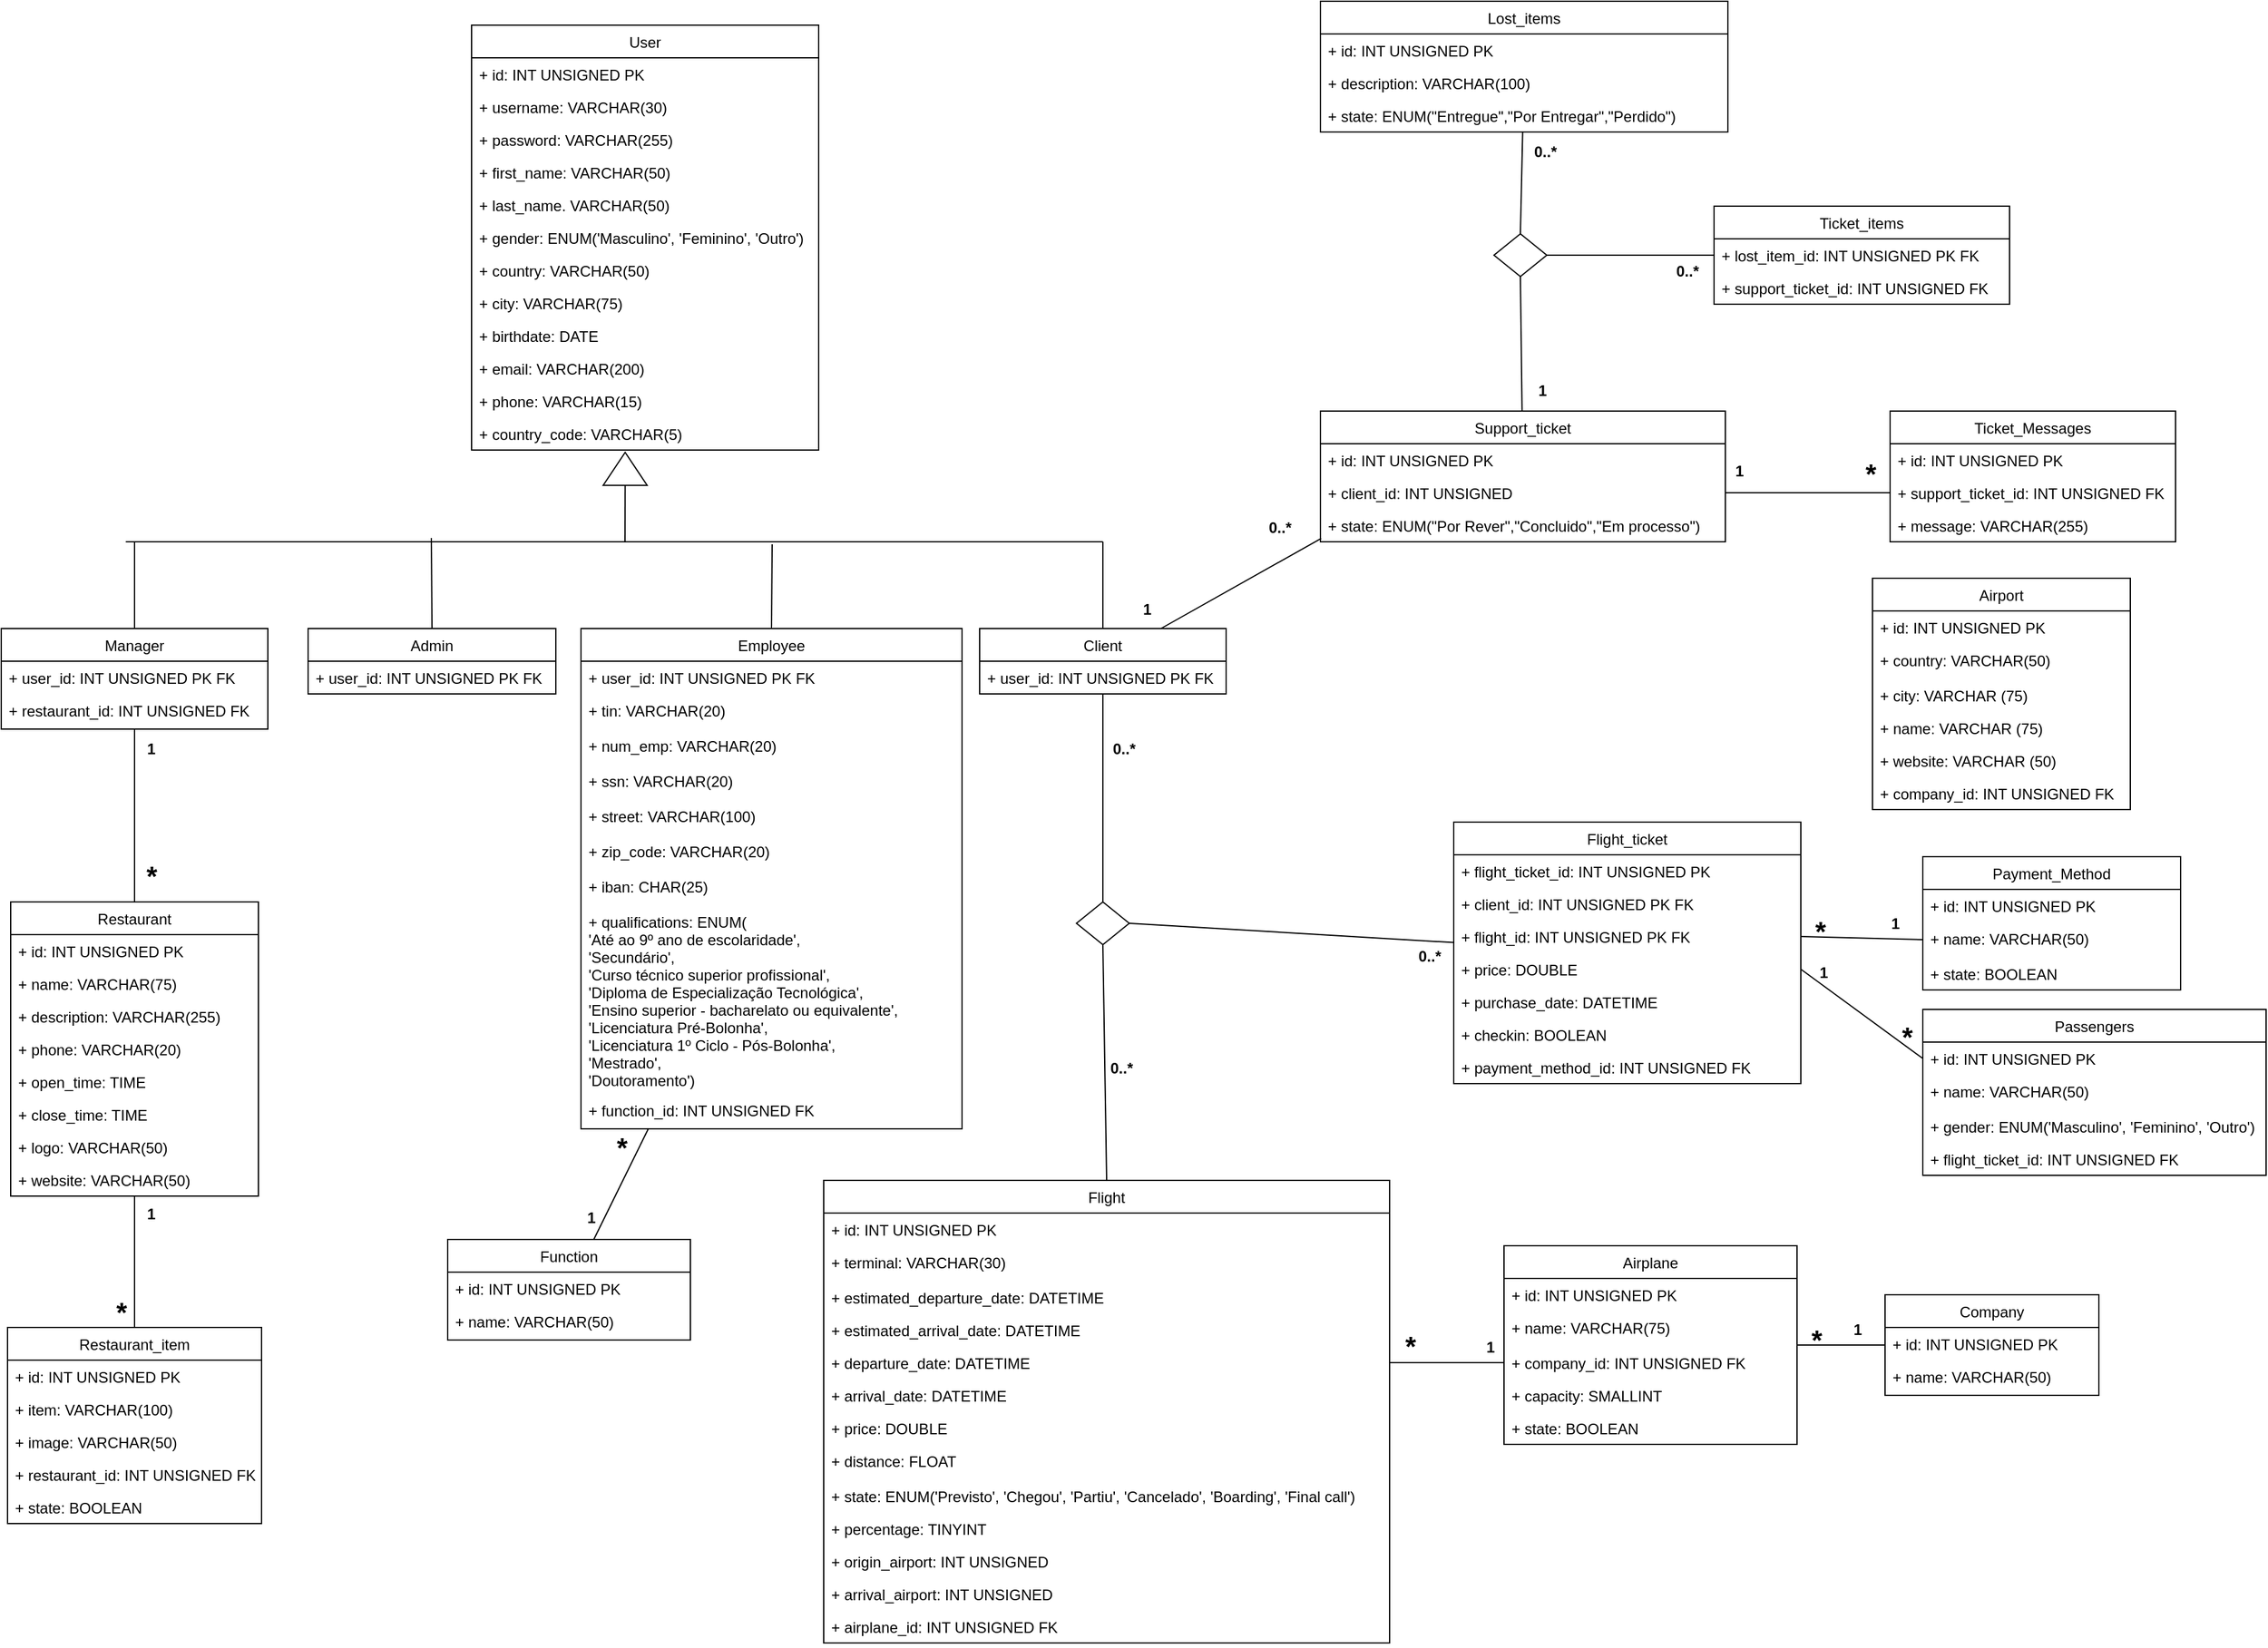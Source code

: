 <mxfile version="20.5.1" type="device"><diagram id="QZD2obipK_lHsb0F3Fn0" name="Página-1"><mxGraphModel dx="1803" dy="1029" grid="0" gridSize="10" guides="1" tooltips="1" connect="1" arrows="1" fold="1" page="0" pageScale="1" pageWidth="827" pageHeight="1169" math="0" shadow="0"><root><mxCell id="0"/><mxCell id="1" parent="0"/><mxCell id="a41gnvD0-4ktgQHIly6K-1" value="User" style="swimlane;fontStyle=0;childLayout=stackLayout;horizontal=1;startSize=26;fillColor=none;horizontalStack=0;resizeParent=1;resizeParentMax=0;resizeLast=0;collapsible=1;marginBottom=0;shadow=0;" parent="1" vertex="1"><mxGeometry x="115" y="-262" width="276" height="338" as="geometry"/></mxCell><mxCell id="a41gnvD0-4ktgQHIly6K-2" value="+ id: INT UNSIGNED PK" style="text;strokeColor=none;fillColor=none;align=left;verticalAlign=top;spacingLeft=4;spacingRight=4;overflow=hidden;rotatable=0;points=[[0,0.5],[1,0.5]];portConstraint=eastwest;" parent="a41gnvD0-4ktgQHIly6K-1" vertex="1"><mxGeometry y="26" width="276" height="26" as="geometry"/></mxCell><mxCell id="a41gnvD0-4ktgQHIly6K-3" value="+ username: VARCHAR(30)" style="text;strokeColor=none;fillColor=none;align=left;verticalAlign=top;spacingLeft=4;spacingRight=4;overflow=hidden;rotatable=0;points=[[0,0.5],[1,0.5]];portConstraint=eastwest;container=0;" parent="a41gnvD0-4ktgQHIly6K-1" vertex="1"><mxGeometry y="52" width="276" height="26" as="geometry"/></mxCell><mxCell id="a41gnvD0-4ktgQHIly6K-9" value="+ password: VARCHAR(255)" style="text;strokeColor=none;fillColor=none;align=left;verticalAlign=top;spacingLeft=4;spacingRight=4;overflow=hidden;rotatable=0;points=[[0,0.5],[1,0.5]];portConstraint=eastwest;" parent="a41gnvD0-4ktgQHIly6K-1" vertex="1"><mxGeometry y="78" width="276" height="26" as="geometry"/></mxCell><mxCell id="a41gnvD0-4ktgQHIly6K-10" value="+ first_name: VARCHAR(50)" style="text;strokeColor=none;fillColor=none;align=left;verticalAlign=top;spacingLeft=4;spacingRight=4;overflow=hidden;rotatable=0;points=[[0,0.5],[1,0.5]];portConstraint=eastwest;" parent="a41gnvD0-4ktgQHIly6K-1" vertex="1"><mxGeometry y="104" width="276" height="26" as="geometry"/></mxCell><mxCell id="a41gnvD0-4ktgQHIly6K-11" value="+ last_name. VARCHAR(50)" style="text;strokeColor=none;fillColor=none;align=left;verticalAlign=top;spacingLeft=4;spacingRight=4;overflow=hidden;rotatable=0;points=[[0,0.5],[1,0.5]];portConstraint=eastwest;" parent="a41gnvD0-4ktgQHIly6K-1" vertex="1"><mxGeometry y="130" width="276" height="26" as="geometry"/></mxCell><mxCell id="a41gnvD0-4ktgQHIly6K-12" value="+ gender: ENUM('Masculino', 'Feminino', 'Outro')" style="text;strokeColor=none;fillColor=none;align=left;verticalAlign=top;spacingLeft=4;spacingRight=4;overflow=hidden;rotatable=0;points=[[0,0.5],[1,0.5]];portConstraint=eastwest;" parent="a41gnvD0-4ktgQHIly6K-1" vertex="1"><mxGeometry y="156" width="276" height="26" as="geometry"/></mxCell><mxCell id="a41gnvD0-4ktgQHIly6K-15" value="+ country: VARCHAR(50)" style="text;strokeColor=none;fillColor=none;align=left;verticalAlign=top;spacingLeft=4;spacingRight=4;overflow=hidden;rotatable=0;points=[[0,0.5],[1,0.5]];portConstraint=eastwest;" parent="a41gnvD0-4ktgQHIly6K-1" vertex="1"><mxGeometry y="182" width="276" height="26" as="geometry"/></mxCell><mxCell id="a41gnvD0-4ktgQHIly6K-16" value="+ city: VARCHAR(75)" style="text;strokeColor=none;fillColor=none;align=left;verticalAlign=top;spacingLeft=4;spacingRight=4;overflow=hidden;rotatable=0;points=[[0,0.5],[1,0.5]];portConstraint=eastwest;" parent="a41gnvD0-4ktgQHIly6K-1" vertex="1"><mxGeometry y="208" width="276" height="26" as="geometry"/></mxCell><mxCell id="a41gnvD0-4ktgQHIly6K-17" value="+ birthdate: DATE" style="text;strokeColor=none;fillColor=none;align=left;verticalAlign=top;spacingLeft=4;spacingRight=4;overflow=hidden;rotatable=0;points=[[0,0.5],[1,0.5]];portConstraint=eastwest;" parent="a41gnvD0-4ktgQHIly6K-1" vertex="1"><mxGeometry y="234" width="276" height="26" as="geometry"/></mxCell><mxCell id="a41gnvD0-4ktgQHIly6K-18" value="+ email: VARCHAR(200)" style="text;strokeColor=none;fillColor=none;align=left;verticalAlign=top;spacingLeft=4;spacingRight=4;overflow=hidden;rotatable=0;points=[[0,0.5],[1,0.5]];portConstraint=eastwest;" parent="a41gnvD0-4ktgQHIly6K-1" vertex="1"><mxGeometry y="260" width="276" height="26" as="geometry"/></mxCell><mxCell id="a41gnvD0-4ktgQHIly6K-19" value="+ phone: VARCHAR(15)" style="text;strokeColor=none;fillColor=none;align=left;verticalAlign=top;spacingLeft=4;spacingRight=4;overflow=hidden;rotatable=0;points=[[0,0.5],[1,0.5]];portConstraint=eastwest;" parent="a41gnvD0-4ktgQHIly6K-1" vertex="1"><mxGeometry y="286" width="276" height="26" as="geometry"/></mxCell><mxCell id="yRzcf8sJ9nijIP8Vpno9-2" value="+ country_code: VARCHAR(5)" style="text;strokeColor=none;fillColor=none;align=left;verticalAlign=top;spacingLeft=4;spacingRight=4;overflow=hidden;rotatable=0;points=[[0,0.5],[1,0.5]];portConstraint=eastwest;" parent="a41gnvD0-4ktgQHIly6K-1" vertex="1"><mxGeometry y="312" width="276" height="26" as="geometry"/></mxCell><mxCell id="iwK1ymJVxRsznz1zUcwo-1" value="Airport" style="swimlane;fontStyle=0;childLayout=stackLayout;horizontal=1;startSize=26;fillColor=none;horizontalStack=0;resizeParent=1;resizeParentMax=0;resizeLast=0;collapsible=1;marginBottom=0;" parent="1" vertex="1"><mxGeometry x="1229" y="178" width="205" height="184" as="geometry"/></mxCell><mxCell id="iwK1ymJVxRsznz1zUcwo-2" value="+ id: INT UNSIGNED PK" style="text;strokeColor=none;fillColor=none;align=left;verticalAlign=top;spacingLeft=4;spacingRight=4;overflow=hidden;rotatable=0;points=[[0,0.5],[1,0.5]];portConstraint=eastwest;" parent="iwK1ymJVxRsznz1zUcwo-1" vertex="1"><mxGeometry y="26" width="205" height="26" as="geometry"/></mxCell><mxCell id="iwK1ymJVxRsznz1zUcwo-3" value="+ country: VARCHAR(50)" style="text;strokeColor=none;fillColor=none;align=left;verticalAlign=top;spacingLeft=4;spacingRight=4;overflow=hidden;rotatable=0;points=[[0,0.5],[1,0.5]];portConstraint=eastwest;" parent="iwK1ymJVxRsznz1zUcwo-1" vertex="1"><mxGeometry y="52" width="205" height="28" as="geometry"/></mxCell><mxCell id="imnXlM-Ohx4sV7SqYRyQ-2" value="+ city: VARCHAR (75)" style="text;strokeColor=none;fillColor=none;align=left;verticalAlign=top;spacingLeft=4;spacingRight=4;overflow=hidden;rotatable=0;points=[[0,0.5],[1,0.5]];portConstraint=eastwest;" parent="iwK1ymJVxRsznz1zUcwo-1" vertex="1"><mxGeometry y="80" width="205" height="26" as="geometry"/></mxCell><mxCell id="imnXlM-Ohx4sV7SqYRyQ-1" value="+ name: VARCHAR (75)" style="text;strokeColor=none;fillColor=none;align=left;verticalAlign=top;spacingLeft=4;spacingRight=4;overflow=hidden;rotatable=0;points=[[0,0.5],[1,0.5]];portConstraint=eastwest;" parent="iwK1ymJVxRsznz1zUcwo-1" vertex="1"><mxGeometry y="106" width="205" height="26" as="geometry"/></mxCell><mxCell id="imnXlM-Ohx4sV7SqYRyQ-3" value="+ website: VARCHAR (50)" style="text;strokeColor=none;fillColor=none;align=left;verticalAlign=top;spacingLeft=4;spacingRight=4;overflow=hidden;rotatable=0;points=[[0,0.5],[1,0.5]];portConstraint=eastwest;" parent="iwK1ymJVxRsznz1zUcwo-1" vertex="1"><mxGeometry y="132" width="205" height="26" as="geometry"/></mxCell><mxCell id="SQU9YSRjsQ-hXiOWGsID-25" value="+ company_id: INT UNSIGNED FK" style="text;strokeColor=none;fillColor=none;align=left;verticalAlign=top;spacingLeft=4;spacingRight=4;overflow=hidden;rotatable=0;points=[[0,0.5],[1,0.5]];portConstraint=eastwest;" parent="iwK1ymJVxRsznz1zUcwo-1" vertex="1"><mxGeometry y="158" width="205" height="26" as="geometry"/></mxCell><mxCell id="07RtoZR_Z1qQs8B30VDN-1" value="Restaurant" style="swimlane;fontStyle=0;childLayout=stackLayout;horizontal=1;startSize=26;fillColor=none;horizontalStack=0;resizeParent=1;resizeParentMax=0;resizeLast=0;collapsible=1;marginBottom=0;" parent="1" vertex="1"><mxGeometry x="-251.5" y="435.5" width="197" height="234" as="geometry"/></mxCell><mxCell id="07RtoZR_Z1qQs8B30VDN-2" value="+ id: INT UNSIGNED PK" style="text;strokeColor=none;fillColor=none;align=left;verticalAlign=top;spacingLeft=4;spacingRight=4;overflow=hidden;rotatable=0;points=[[0,0.5],[1,0.5]];portConstraint=eastwest;" parent="07RtoZR_Z1qQs8B30VDN-1" vertex="1"><mxGeometry y="26" width="197" height="26" as="geometry"/></mxCell><mxCell id="07RtoZR_Z1qQs8B30VDN-3" value="+ name: VARCHAR(75)" style="text;strokeColor=none;fillColor=none;align=left;verticalAlign=top;spacingLeft=4;spacingRight=4;overflow=hidden;rotatable=0;points=[[0,0.5],[1,0.5]];portConstraint=eastwest;container=0;" parent="07RtoZR_Z1qQs8B30VDN-1" vertex="1"><mxGeometry y="52" width="197" height="26" as="geometry"/></mxCell><mxCell id="07RtoZR_Z1qQs8B30VDN-4" value="+ description: VARCHAR(255)" style="text;strokeColor=none;fillColor=none;align=left;verticalAlign=top;spacingLeft=4;spacingRight=4;overflow=hidden;rotatable=0;points=[[0,0.5],[1,0.5]];portConstraint=eastwest;" parent="07RtoZR_Z1qQs8B30VDN-1" vertex="1"><mxGeometry y="78" width="197" height="26" as="geometry"/></mxCell><mxCell id="07RtoZR_Z1qQs8B30VDN-5" value="+ phone: VARCHAR(20)" style="text;strokeColor=none;fillColor=none;align=left;verticalAlign=top;spacingLeft=4;spacingRight=4;overflow=hidden;rotatable=0;points=[[0,0.5],[1,0.5]];portConstraint=eastwest;" parent="07RtoZR_Z1qQs8B30VDN-1" vertex="1"><mxGeometry y="104" width="197" height="26" as="geometry"/></mxCell><mxCell id="07RtoZR_Z1qQs8B30VDN-6" value="+ open_time: TIME" style="text;strokeColor=none;fillColor=none;align=left;verticalAlign=top;spacingLeft=4;spacingRight=4;overflow=hidden;rotatable=0;points=[[0,0.5],[1,0.5]];portConstraint=eastwest;" parent="07RtoZR_Z1qQs8B30VDN-1" vertex="1"><mxGeometry y="130" width="197" height="26" as="geometry"/></mxCell><mxCell id="07RtoZR_Z1qQs8B30VDN-7" value="+ close_time: TIME" style="text;strokeColor=none;fillColor=none;align=left;verticalAlign=top;spacingLeft=4;spacingRight=4;overflow=hidden;rotatable=0;points=[[0,0.5],[1,0.5]];portConstraint=eastwest;" parent="07RtoZR_Z1qQs8B30VDN-1" vertex="1"><mxGeometry y="156" width="197" height="26" as="geometry"/></mxCell><mxCell id="07RtoZR_Z1qQs8B30VDN-8" value="+ logo: VARCHAR(50)" style="text;strokeColor=none;fillColor=none;align=left;verticalAlign=top;spacingLeft=4;spacingRight=4;overflow=hidden;rotatable=0;points=[[0,0.5],[1,0.5]];portConstraint=eastwest;" parent="07RtoZR_Z1qQs8B30VDN-1" vertex="1"><mxGeometry y="182" width="197" height="26" as="geometry"/></mxCell><mxCell id="07RtoZR_Z1qQs8B30VDN-9" value="+ website: VARCHAR(50)" style="text;strokeColor=none;fillColor=none;align=left;verticalAlign=top;spacingLeft=4;spacingRight=4;overflow=hidden;rotatable=0;points=[[0,0.5],[1,0.5]];portConstraint=eastwest;" parent="07RtoZR_Z1qQs8B30VDN-1" vertex="1"><mxGeometry y="208" width="197" height="26" as="geometry"/></mxCell><mxCell id="qSU2HHCYRi_FFU9HTvVh-1" value="Airplane" style="swimlane;fontStyle=0;childLayout=stackLayout;horizontal=1;startSize=26;fillColor=none;horizontalStack=0;resizeParent=1;resizeParentMax=0;resizeLast=0;collapsible=1;marginBottom=0;" parent="1" vertex="1"><mxGeometry x="936" y="709" width="233" height="158" as="geometry"/></mxCell><mxCell id="qSU2HHCYRi_FFU9HTvVh-2" value="+ id: INT UNSIGNED PK" style="text;strokeColor=none;fillColor=none;align=left;verticalAlign=top;spacingLeft=4;spacingRight=4;overflow=hidden;rotatable=0;points=[[0,0.5],[1,0.5]];portConstraint=eastwest;" parent="qSU2HHCYRi_FFU9HTvVh-1" vertex="1"><mxGeometry y="26" width="233" height="26" as="geometry"/></mxCell><mxCell id="qSU2HHCYRi_FFU9HTvVh-3" value="+ name: VARCHAR(75)" style="text;strokeColor=none;fillColor=none;align=left;verticalAlign=top;spacingLeft=4;spacingRight=4;overflow=hidden;rotatable=0;points=[[0,0.5],[1,0.5]];portConstraint=eastwest;" parent="qSU2HHCYRi_FFU9HTvVh-1" vertex="1"><mxGeometry y="52" width="233" height="28" as="geometry"/></mxCell><mxCell id="qSU2HHCYRi_FFU9HTvVh-4" value="+ company_id: INT UNSIGNED FK" style="text;strokeColor=none;fillColor=none;align=left;verticalAlign=top;spacingLeft=4;spacingRight=4;overflow=hidden;rotatable=0;points=[[0,0.5],[1,0.5]];portConstraint=eastwest;" parent="qSU2HHCYRi_FFU9HTvVh-1" vertex="1"><mxGeometry y="80" width="233" height="26" as="geometry"/></mxCell><mxCell id="qSU2HHCYRi_FFU9HTvVh-5" value="+ capacity: SMALLINT" style="text;strokeColor=none;fillColor=none;align=left;verticalAlign=top;spacingLeft=4;spacingRight=4;overflow=hidden;rotatable=0;points=[[0,0.5],[1,0.5]];portConstraint=eastwest;" parent="qSU2HHCYRi_FFU9HTvVh-1" vertex="1"><mxGeometry y="106" width="233" height="26" as="geometry"/></mxCell><mxCell id="qSU2HHCYRi_FFU9HTvVh-6" value="+ state: BOOLEAN" style="text;strokeColor=none;fillColor=none;align=left;verticalAlign=top;spacingLeft=4;spacingRight=4;overflow=hidden;rotatable=0;points=[[0,0.5],[1,0.5]];portConstraint=eastwest;" parent="qSU2HHCYRi_FFU9HTvVh-1" vertex="1"><mxGeometry y="132" width="233" height="26" as="geometry"/></mxCell><mxCell id="I0P2CpQpS7ffm0jPPDWC-1" value="Flight" style="swimlane;fontStyle=0;childLayout=stackLayout;horizontal=1;startSize=26;fillColor=none;horizontalStack=0;resizeParent=1;resizeParentMax=0;resizeLast=0;collapsible=1;marginBottom=0;" parent="1" vertex="1"><mxGeometry x="395" y="657" width="450" height="368" as="geometry"/></mxCell><mxCell id="I0P2CpQpS7ffm0jPPDWC-2" value="+ id: INT UNSIGNED PK" style="text;strokeColor=none;fillColor=none;align=left;verticalAlign=top;spacingLeft=4;spacingRight=4;overflow=hidden;rotatable=0;points=[[0,0.5],[1,0.5]];portConstraint=eastwest;" parent="I0P2CpQpS7ffm0jPPDWC-1" vertex="1"><mxGeometry y="26" width="450" height="26" as="geometry"/></mxCell><mxCell id="I0P2CpQpS7ffm0jPPDWC-3" value="+ terminal: VARCHAR(30)" style="text;strokeColor=none;fillColor=none;align=left;verticalAlign=top;spacingLeft=4;spacingRight=4;overflow=hidden;rotatable=0;points=[[0,0.5],[1,0.5]];portConstraint=eastwest;" parent="I0P2CpQpS7ffm0jPPDWC-1" vertex="1"><mxGeometry y="52" width="450" height="28" as="geometry"/></mxCell><mxCell id="I0P2CpQpS7ffm0jPPDWC-4" value="+ estimated_departure_date: DATETIME" style="text;strokeColor=none;fillColor=none;align=left;verticalAlign=top;spacingLeft=4;spacingRight=4;overflow=hidden;rotatable=0;points=[[0,0.5],[1,0.5]];portConstraint=eastwest;" parent="I0P2CpQpS7ffm0jPPDWC-1" vertex="1"><mxGeometry y="80" width="450" height="26" as="geometry"/></mxCell><mxCell id="I0P2CpQpS7ffm0jPPDWC-5" value="+ estimated_arrival_date: DATETIME" style="text;strokeColor=none;fillColor=none;align=left;verticalAlign=top;spacingLeft=4;spacingRight=4;overflow=hidden;rotatable=0;points=[[0,0.5],[1,0.5]];portConstraint=eastwest;" parent="I0P2CpQpS7ffm0jPPDWC-1" vertex="1"><mxGeometry y="106" width="450" height="26" as="geometry"/></mxCell><mxCell id="a41gnvD0-4ktgQHIly6K-24" value="+ departure_date: DATETIME" style="text;strokeColor=none;fillColor=none;align=left;verticalAlign=top;spacingLeft=4;spacingRight=4;overflow=hidden;rotatable=0;points=[[0,0.5],[1,0.5]];portConstraint=eastwest;" parent="I0P2CpQpS7ffm0jPPDWC-1" vertex="1"><mxGeometry y="132" width="450" height="26" as="geometry"/></mxCell><mxCell id="a41gnvD0-4ktgQHIly6K-25" value="+ arrival_date: DATETIME" style="text;strokeColor=none;fillColor=none;align=left;verticalAlign=top;spacingLeft=4;spacingRight=4;overflow=hidden;rotatable=0;points=[[0,0.5],[1,0.5]];portConstraint=eastwest;" parent="I0P2CpQpS7ffm0jPPDWC-1" vertex="1"><mxGeometry y="158" width="450" height="26" as="geometry"/></mxCell><mxCell id="I0P2CpQpS7ffm0jPPDWC-6" value="+ price: DOUBLE" style="text;strokeColor=none;fillColor=none;align=left;verticalAlign=top;spacingLeft=4;spacingRight=4;overflow=hidden;rotatable=0;points=[[0,0.5],[1,0.5]];portConstraint=eastwest;" parent="I0P2CpQpS7ffm0jPPDWC-1" vertex="1"><mxGeometry y="184" width="450" height="26" as="geometry"/></mxCell><mxCell id="I0P2CpQpS7ffm0jPPDWC-7" value="+ distance: FLOAT" style="text;strokeColor=none;fillColor=none;align=left;verticalAlign=top;spacingLeft=4;spacingRight=4;overflow=hidden;rotatable=0;points=[[0,0.5],[1,0.5]];portConstraint=eastwest;" parent="I0P2CpQpS7ffm0jPPDWC-1" vertex="1"><mxGeometry y="210" width="450" height="28" as="geometry"/></mxCell><mxCell id="I0P2CpQpS7ffm0jPPDWC-8" value="+ state: ENUM('Previsto', 'Chegou', 'Partiu', 'Cancelado', 'Boarding', 'Final call')" style="text;strokeColor=none;fillColor=none;align=left;verticalAlign=top;spacingLeft=4;spacingRight=4;overflow=hidden;rotatable=0;points=[[0,0.5],[1,0.5]];portConstraint=eastwest;" parent="I0P2CpQpS7ffm0jPPDWC-1" vertex="1"><mxGeometry y="238" width="450" height="26" as="geometry"/></mxCell><mxCell id="a41gnvD0-4ktgQHIly6K-26" value="+ percentage: TINYINT " style="text;strokeColor=none;fillColor=none;align=left;verticalAlign=top;spacingLeft=4;spacingRight=4;overflow=hidden;rotatable=0;points=[[0,0.5],[1,0.5]];portConstraint=eastwest;" parent="I0P2CpQpS7ffm0jPPDWC-1" vertex="1"><mxGeometry y="264" width="450" height="26" as="geometry"/></mxCell><mxCell id="yRzcf8sJ9nijIP8Vpno9-3" value="+ origin_airport: INT UNSIGNED" style="text;strokeColor=none;fillColor=none;align=left;verticalAlign=top;spacingLeft=4;spacingRight=4;overflow=hidden;rotatable=0;points=[[0,0.5],[1,0.5]];portConstraint=eastwest;" parent="I0P2CpQpS7ffm0jPPDWC-1" vertex="1"><mxGeometry y="290" width="450" height="26" as="geometry"/></mxCell><mxCell id="yRzcf8sJ9nijIP8Vpno9-4" value="+ arrival_airport: INT UNSIGNED" style="text;strokeColor=none;fillColor=none;align=left;verticalAlign=top;spacingLeft=4;spacingRight=4;overflow=hidden;rotatable=0;points=[[0,0.5],[1,0.5]];portConstraint=eastwest;" parent="I0P2CpQpS7ffm0jPPDWC-1" vertex="1"><mxGeometry y="316" width="450" height="26" as="geometry"/></mxCell><mxCell id="07RtoZR_Z1qQs8B30VDN-60" value="+ airplane_id: INT UNSIGNED FK" style="text;strokeColor=none;fillColor=none;align=left;verticalAlign=top;spacingLeft=4;spacingRight=4;overflow=hidden;rotatable=0;points=[[0,0.5],[1,0.5]];portConstraint=eastwest;" parent="I0P2CpQpS7ffm0jPPDWC-1" vertex="1"><mxGeometry y="342" width="450" height="26" as="geometry"/></mxCell><mxCell id="07RtoZR_Z1qQs8B30VDN-10" value="Restaurant_item" style="swimlane;fontStyle=0;childLayout=stackLayout;horizontal=1;startSize=26;fillColor=none;horizontalStack=0;resizeParent=1;resizeParentMax=0;resizeLast=0;collapsible=1;marginBottom=0;" parent="1" vertex="1"><mxGeometry x="-254" y="774" width="202" height="156" as="geometry"/></mxCell><mxCell id="07RtoZR_Z1qQs8B30VDN-11" value="+ id: INT UNSIGNED PK" style="text;strokeColor=none;fillColor=none;align=left;verticalAlign=top;spacingLeft=4;spacingRight=4;overflow=hidden;rotatable=0;points=[[0,0.5],[1,0.5]];portConstraint=eastwest;" parent="07RtoZR_Z1qQs8B30VDN-10" vertex="1"><mxGeometry y="26" width="202" height="26" as="geometry"/></mxCell><mxCell id="07RtoZR_Z1qQs8B30VDN-12" value="+ item: VARCHAR(100)" style="text;strokeColor=none;fillColor=none;align=left;verticalAlign=top;spacingLeft=4;spacingRight=4;overflow=hidden;rotatable=0;points=[[0,0.5],[1,0.5]];portConstraint=eastwest;container=0;" parent="07RtoZR_Z1qQs8B30VDN-10" vertex="1"><mxGeometry y="52" width="202" height="26" as="geometry"/></mxCell><mxCell id="07RtoZR_Z1qQs8B30VDN-13" value="+ image: VARCHAR(50)" style="text;strokeColor=none;fillColor=none;align=left;verticalAlign=top;spacingLeft=4;spacingRight=4;overflow=hidden;rotatable=0;points=[[0,0.5],[1,0.5]];portConstraint=eastwest;" parent="07RtoZR_Z1qQs8B30VDN-10" vertex="1"><mxGeometry y="78" width="202" height="26" as="geometry"/></mxCell><mxCell id="07RtoZR_Z1qQs8B30VDN-14" value="+ restaurant_id: INT UNSIGNED FK" style="text;strokeColor=none;fillColor=none;align=left;verticalAlign=top;spacingLeft=4;spacingRight=4;overflow=hidden;rotatable=0;points=[[0,0.5],[1,0.5]];portConstraint=eastwest;" parent="07RtoZR_Z1qQs8B30VDN-10" vertex="1"><mxGeometry y="104" width="202" height="26" as="geometry"/></mxCell><mxCell id="efsXqsf8a20PFLbZ1TKf-1" value="+ state: BOOLEAN" style="text;strokeColor=none;fillColor=none;align=left;verticalAlign=top;spacingLeft=4;spacingRight=4;overflow=hidden;rotatable=0;points=[[0,0.5],[1,0.5]];portConstraint=eastwest;" parent="07RtoZR_Z1qQs8B30VDN-10" vertex="1"><mxGeometry y="130" width="202" height="26" as="geometry"/></mxCell><mxCell id="07RtoZR_Z1qQs8B30VDN-20" value="Client" style="swimlane;fontStyle=0;childLayout=stackLayout;horizontal=1;startSize=26;fillColor=none;horizontalStack=0;resizeParent=1;resizeParentMax=0;resizeLast=0;collapsible=1;marginBottom=0;" parent="1" vertex="1"><mxGeometry x="519" y="218" width="196" height="52" as="geometry"/></mxCell><mxCell id="07RtoZR_Z1qQs8B30VDN-21" value="+ user_id: INT UNSIGNED PK FK" style="text;strokeColor=none;fillColor=none;align=left;verticalAlign=top;spacingLeft=4;spacingRight=4;overflow=hidden;rotatable=0;points=[[0,0.5],[1,0.5]];portConstraint=eastwest;" parent="07RtoZR_Z1qQs8B30VDN-20" vertex="1"><mxGeometry y="26" width="196" height="26" as="geometry"/></mxCell><mxCell id="07RtoZR_Z1qQs8B30VDN-26" value="Employee" style="swimlane;fontStyle=0;childLayout=stackLayout;horizontal=1;startSize=26;fillColor=none;horizontalStack=0;resizeParent=1;resizeParentMax=0;resizeLast=0;collapsible=1;marginBottom=0;" parent="1" vertex="1"><mxGeometry x="202" y="218" width="303" height="398" as="geometry"/></mxCell><mxCell id="07RtoZR_Z1qQs8B30VDN-27" value="+ user_id: INT UNSIGNED PK FK" style="text;strokeColor=none;fillColor=none;align=left;verticalAlign=top;spacingLeft=4;spacingRight=4;overflow=hidden;rotatable=0;points=[[0,0.5],[1,0.5]];portConstraint=eastwest;" parent="07RtoZR_Z1qQs8B30VDN-26" vertex="1"><mxGeometry y="26" width="303" height="26" as="geometry"/></mxCell><mxCell id="07RtoZR_Z1qQs8B30VDN-28" value="+ tin: VARCHAR(20)" style="text;strokeColor=none;fillColor=none;align=left;verticalAlign=top;spacingLeft=4;spacingRight=4;overflow=hidden;rotatable=0;points=[[0,0.5],[1,0.5]];portConstraint=eastwest;" parent="07RtoZR_Z1qQs8B30VDN-26" vertex="1"><mxGeometry y="52" width="303" height="28" as="geometry"/></mxCell><mxCell id="SQU9YSRjsQ-hXiOWGsID-11" value="+ num_emp: VARCHAR(20)" style="text;strokeColor=none;fillColor=none;align=left;verticalAlign=top;spacingLeft=4;spacingRight=4;overflow=hidden;rotatable=0;points=[[0,0.5],[1,0.5]];portConstraint=eastwest;" parent="07RtoZR_Z1qQs8B30VDN-26" vertex="1"><mxGeometry y="80" width="303" height="28" as="geometry"/></mxCell><mxCell id="SQU9YSRjsQ-hXiOWGsID-12" value="+ ssn: VARCHAR(20)" style="text;strokeColor=none;fillColor=none;align=left;verticalAlign=top;spacingLeft=4;spacingRight=4;overflow=hidden;rotatable=0;points=[[0,0.5],[1,0.5]];portConstraint=eastwest;" parent="07RtoZR_Z1qQs8B30VDN-26" vertex="1"><mxGeometry y="108" width="303" height="28" as="geometry"/></mxCell><mxCell id="SQU9YSRjsQ-hXiOWGsID-26" value="+ street: VARCHAR(100)" style="text;strokeColor=none;fillColor=none;align=left;verticalAlign=top;spacingLeft=4;spacingRight=4;overflow=hidden;rotatable=0;points=[[0,0.5],[1,0.5]];portConstraint=eastwest;" parent="07RtoZR_Z1qQs8B30VDN-26" vertex="1"><mxGeometry y="136" width="303" height="28" as="geometry"/></mxCell><mxCell id="SQU9YSRjsQ-hXiOWGsID-27" value="+ zip_code: VARCHAR(20)" style="text;strokeColor=none;fillColor=none;align=left;verticalAlign=top;spacingLeft=4;spacingRight=4;overflow=hidden;rotatable=0;points=[[0,0.5],[1,0.5]];portConstraint=eastwest;" parent="07RtoZR_Z1qQs8B30VDN-26" vertex="1"><mxGeometry y="164" width="303" height="28" as="geometry"/></mxCell><mxCell id="yRzcf8sJ9nijIP8Vpno9-1" value="+ iban: CHAR(25)" style="text;strokeColor=none;fillColor=none;align=left;verticalAlign=top;spacingLeft=4;spacingRight=4;overflow=hidden;rotatable=0;points=[[0,0.5],[1,0.5]];portConstraint=eastwest;" parent="07RtoZR_Z1qQs8B30VDN-26" vertex="1"><mxGeometry y="192" width="303" height="28" as="geometry"/></mxCell><mxCell id="yRzcf8sJ9nijIP8Vpno9-5" value="+ qualifications: ENUM(&#10;'Até ao 9º ano de escolaridade',&#10;'Secundário',&#10;'Curso técnico superior profissional',&#10;'Diploma de Especialização Tecnológica',&#10;'Ensino superior - bacharelato ou equivalente',&#10;'Licenciatura Pré-Bolonha',&#10;'Licenciatura 1º Ciclo - Pós-Bolonha',&#10;'Mestrado',&#10;'Doutoramento')" style="text;strokeColor=none;fillColor=none;align=left;verticalAlign=top;spacingLeft=4;spacingRight=4;overflow=hidden;rotatable=0;points=[[0,0.5],[1,0.5]];portConstraint=eastwest;" parent="07RtoZR_Z1qQs8B30VDN-26" vertex="1"><mxGeometry y="220" width="303" height="150" as="geometry"/></mxCell><mxCell id="SQU9YSRjsQ-hXiOWGsID-10" value="+ function_id: INT UNSIGNED FK" style="text;strokeColor=none;fillColor=none;align=left;verticalAlign=top;spacingLeft=4;spacingRight=4;overflow=hidden;rotatable=0;points=[[0,0.5],[1,0.5]];portConstraint=eastwest;" parent="07RtoZR_Z1qQs8B30VDN-26" vertex="1"><mxGeometry y="370" width="303" height="28" as="geometry"/></mxCell><mxCell id="07RtoZR_Z1qQs8B30VDN-35" value="Support_ticket" style="swimlane;fontStyle=0;childLayout=stackLayout;horizontal=1;startSize=26;fillColor=none;horizontalStack=0;resizeParent=1;resizeParentMax=0;resizeLast=0;collapsible=1;marginBottom=0;" parent="1" vertex="1"><mxGeometry x="790" y="45" width="322" height="104" as="geometry"/></mxCell><mxCell id="07RtoZR_Z1qQs8B30VDN-36" value="+ id: INT UNSIGNED PK" style="text;strokeColor=none;fillColor=none;align=left;verticalAlign=top;spacingLeft=4;spacingRight=4;overflow=hidden;rotatable=0;points=[[0,0.5],[1,0.5]];portConstraint=eastwest;" parent="07RtoZR_Z1qQs8B30VDN-35" vertex="1"><mxGeometry y="26" width="322" height="26" as="geometry"/></mxCell><mxCell id="07RtoZR_Z1qQs8B30VDN-37" value="+ client_id: INT UNSIGNED" style="text;strokeColor=none;fillColor=none;align=left;verticalAlign=top;spacingLeft=4;spacingRight=4;overflow=hidden;rotatable=0;points=[[0,0.5],[1,0.5]];portConstraint=eastwest;container=0;" parent="07RtoZR_Z1qQs8B30VDN-35" vertex="1"><mxGeometry y="52" width="322" height="26" as="geometry"/></mxCell><mxCell id="07RtoZR_Z1qQs8B30VDN-59" value="+ state: ENUM(&quot;Por Rever&quot;,&quot;Concluido&quot;,&quot;Em processo&quot;)" style="text;strokeColor=none;fillColor=none;align=left;verticalAlign=top;spacingLeft=4;spacingRight=4;overflow=hidden;rotatable=0;points=[[0,0.5],[1,0.5]];portConstraint=eastwest;container=0;" parent="07RtoZR_Z1qQs8B30VDN-35" vertex="1"><mxGeometry y="78" width="322" height="26" as="geometry"/></mxCell><mxCell id="07RtoZR_Z1qQs8B30VDN-40" value="Ticket_items" style="swimlane;fontStyle=0;childLayout=stackLayout;horizontal=1;startSize=26;fillColor=none;horizontalStack=0;resizeParent=1;resizeParentMax=0;resizeLast=0;collapsible=1;marginBottom=0;" parent="1" vertex="1"><mxGeometry x="1103" y="-118" width="235" height="78" as="geometry"/></mxCell><mxCell id="07RtoZR_Z1qQs8B30VDN-41" value="+ lost_item_id: INT UNSIGNED PK FK" style="text;strokeColor=none;fillColor=none;align=left;verticalAlign=top;spacingLeft=4;spacingRight=4;overflow=hidden;rotatable=0;points=[[0,0.5],[1,0.5]];portConstraint=eastwest;" parent="07RtoZR_Z1qQs8B30VDN-40" vertex="1"><mxGeometry y="26" width="235" height="26" as="geometry"/></mxCell><mxCell id="07RtoZR_Z1qQs8B30VDN-42" value="+ support_ticket_id: INT UNSIGNED FK" style="text;strokeColor=none;fillColor=none;align=left;verticalAlign=top;spacingLeft=4;spacingRight=4;overflow=hidden;rotatable=0;points=[[0,0.5],[1,0.5]];portConstraint=eastwest;container=0;" parent="07RtoZR_Z1qQs8B30VDN-40" vertex="1"><mxGeometry y="52" width="235" height="26" as="geometry"/></mxCell><mxCell id="07RtoZR_Z1qQs8B30VDN-43" value="Ticket_Messages" style="swimlane;fontStyle=0;childLayout=stackLayout;horizontal=1;startSize=26;fillColor=none;horizontalStack=0;resizeParent=1;resizeParentMax=0;resizeLast=0;collapsible=1;marginBottom=0;" parent="1" vertex="1"><mxGeometry x="1243" y="45" width="227" height="104" as="geometry"/></mxCell><mxCell id="07RtoZR_Z1qQs8B30VDN-44" value="+ id: INT UNSIGNED PK" style="text;strokeColor=none;fillColor=none;align=left;verticalAlign=top;spacingLeft=4;spacingRight=4;overflow=hidden;rotatable=0;points=[[0,0.5],[1,0.5]];portConstraint=eastwest;" parent="07RtoZR_Z1qQs8B30VDN-43" vertex="1"><mxGeometry y="26" width="227" height="26" as="geometry"/></mxCell><mxCell id="07RtoZR_Z1qQs8B30VDN-45" value="+ support_ticket_id: INT UNSIGNED FK" style="text;strokeColor=none;fillColor=none;align=left;verticalAlign=top;spacingLeft=4;spacingRight=4;overflow=hidden;rotatable=0;points=[[0,0.5],[1,0.5]];portConstraint=eastwest;container=0;" parent="07RtoZR_Z1qQs8B30VDN-43" vertex="1"><mxGeometry y="52" width="227" height="26" as="geometry"/></mxCell><mxCell id="07RtoZR_Z1qQs8B30VDN-47" value="+ message: VARCHAR(255)" style="text;strokeColor=none;fillColor=none;align=left;verticalAlign=top;spacingLeft=4;spacingRight=4;overflow=hidden;rotatable=0;points=[[0,0.5],[1,0.5]];portConstraint=eastwest;container=0;" parent="07RtoZR_Z1qQs8B30VDN-43" vertex="1"><mxGeometry y="78" width="227" height="26" as="geometry"/></mxCell><mxCell id="07RtoZR_Z1qQs8B30VDN-48" value="Manager" style="swimlane;fontStyle=0;childLayout=stackLayout;horizontal=1;startSize=26;fillColor=none;horizontalStack=0;resizeParent=1;resizeParentMax=0;resizeLast=0;collapsible=1;marginBottom=0;" parent="1" vertex="1"><mxGeometry x="-259" y="218" width="212" height="80" as="geometry"/></mxCell><mxCell id="07RtoZR_Z1qQs8B30VDN-49" value="+ user_id: INT UNSIGNED PK FK" style="text;strokeColor=none;fillColor=none;align=left;verticalAlign=top;spacingLeft=4;spacingRight=4;overflow=hidden;rotatable=0;points=[[0,0.5],[1,0.5]];portConstraint=eastwest;" parent="07RtoZR_Z1qQs8B30VDN-48" vertex="1"><mxGeometry y="26" width="212" height="26" as="geometry"/></mxCell><mxCell id="07RtoZR_Z1qQs8B30VDN-50" value="+ restaurant_id: INT UNSIGNED FK" style="text;strokeColor=none;fillColor=none;align=left;verticalAlign=top;spacingLeft=4;spacingRight=4;overflow=hidden;rotatable=0;points=[[0,0.5],[1,0.5]];portConstraint=eastwest;" parent="07RtoZR_Z1qQs8B30VDN-48" vertex="1"><mxGeometry y="52" width="212" height="28" as="geometry"/></mxCell><mxCell id="07RtoZR_Z1qQs8B30VDN-52" value="Admin" style="swimlane;fontStyle=0;childLayout=stackLayout;horizontal=1;startSize=26;fillColor=none;horizontalStack=0;resizeParent=1;resizeParentMax=0;resizeLast=0;collapsible=1;marginBottom=0;" parent="1" vertex="1"><mxGeometry x="-15" y="218" width="197" height="52" as="geometry"/></mxCell><mxCell id="07RtoZR_Z1qQs8B30VDN-53" value="+ user_id: INT UNSIGNED PK FK" style="text;strokeColor=none;fillColor=none;align=left;verticalAlign=top;spacingLeft=4;spacingRight=4;overflow=hidden;rotatable=0;points=[[0,0.5],[1,0.5]];portConstraint=eastwest;" parent="07RtoZR_Z1qQs8B30VDN-52" vertex="1"><mxGeometry y="26" width="197" height="26" as="geometry"/></mxCell><mxCell id="07RtoZR_Z1qQs8B30VDN-55" value="Lost_items" style="swimlane;fontStyle=0;childLayout=stackLayout;horizontal=1;startSize=26;fillColor=none;horizontalStack=0;resizeParent=1;resizeParentMax=0;resizeLast=0;collapsible=1;marginBottom=0;" parent="1" vertex="1"><mxGeometry x="790" y="-281" width="324" height="104" as="geometry"/></mxCell><mxCell id="07RtoZR_Z1qQs8B30VDN-56" value="+ id: INT UNSIGNED PK" style="text;strokeColor=none;fillColor=none;align=left;verticalAlign=top;spacingLeft=4;spacingRight=4;overflow=hidden;rotatable=0;points=[[0,0.5],[1,0.5]];portConstraint=eastwest;" parent="07RtoZR_Z1qQs8B30VDN-55" vertex="1"><mxGeometry y="26" width="324" height="26" as="geometry"/></mxCell><mxCell id="07RtoZR_Z1qQs8B30VDN-57" value="+ description: VARCHAR(100)" style="text;strokeColor=none;fillColor=none;align=left;verticalAlign=top;spacingLeft=4;spacingRight=4;overflow=hidden;rotatable=0;points=[[0,0.5],[1,0.5]];portConstraint=eastwest;container=0;" parent="07RtoZR_Z1qQs8B30VDN-55" vertex="1"><mxGeometry y="52" width="324" height="26" as="geometry"/></mxCell><mxCell id="07RtoZR_Z1qQs8B30VDN-58" value="+ state: ENUM(&quot;Entregue&quot;,&quot;Por Entregar&quot;,&quot;Perdido&quot;)" style="text;strokeColor=none;fillColor=none;align=left;verticalAlign=top;spacingLeft=4;spacingRight=4;overflow=hidden;rotatable=0;points=[[0,0.5],[1,0.5]];portConstraint=eastwest;container=0;" parent="07RtoZR_Z1qQs8B30VDN-55" vertex="1"><mxGeometry y="78" width="324" height="26" as="geometry"/></mxCell><mxCell id="07RtoZR_Z1qQs8B30VDN-61" value="Flight_ticket" style="swimlane;fontStyle=0;childLayout=stackLayout;horizontal=1;startSize=26;fillColor=none;horizontalStack=0;resizeParent=1;resizeParentMax=0;resizeLast=0;collapsible=1;marginBottom=0;shadow=0;" parent="1" vertex="1"><mxGeometry x="896" y="372" width="276" height="208" as="geometry"/></mxCell><mxCell id="07RtoZR_Z1qQs8B30VDN-96" value="+ flight_ticket_id: INT UNSIGNED PK" style="text;strokeColor=none;fillColor=none;align=left;verticalAlign=top;spacingLeft=4;spacingRight=4;overflow=hidden;rotatable=0;points=[[0,0.5],[1,0.5]];portConstraint=eastwest;" parent="07RtoZR_Z1qQs8B30VDN-61" vertex="1"><mxGeometry y="26" width="276" height="26" as="geometry"/></mxCell><mxCell id="07RtoZR_Z1qQs8B30VDN-62" value="+ client_id: INT UNSIGNED PK FK" style="text;strokeColor=none;fillColor=none;align=left;verticalAlign=top;spacingLeft=4;spacingRight=4;overflow=hidden;rotatable=0;points=[[0,0.5],[1,0.5]];portConstraint=eastwest;" parent="07RtoZR_Z1qQs8B30VDN-61" vertex="1"><mxGeometry y="52" width="276" height="26" as="geometry"/></mxCell><mxCell id="07RtoZR_Z1qQs8B30VDN-63" value="+ flight_id: INT UNSIGNED PK FK" style="text;strokeColor=none;fillColor=none;align=left;verticalAlign=top;spacingLeft=4;spacingRight=4;overflow=hidden;rotatable=0;points=[[0,0.5],[1,0.5]];portConstraint=eastwest;container=0;" parent="07RtoZR_Z1qQs8B30VDN-61" vertex="1"><mxGeometry y="78" width="276" height="26" as="geometry"/></mxCell><mxCell id="07RtoZR_Z1qQs8B30VDN-64" value="+ price: DOUBLE" style="text;strokeColor=none;fillColor=none;align=left;verticalAlign=top;spacingLeft=4;spacingRight=4;overflow=hidden;rotatable=0;points=[[0,0.5],[1,0.5]];portConstraint=eastwest;" parent="07RtoZR_Z1qQs8B30VDN-61" vertex="1"><mxGeometry y="104" width="276" height="26" as="geometry"/></mxCell><mxCell id="07RtoZR_Z1qQs8B30VDN-65" value="+ purchase_date: DATETIME" style="text;strokeColor=none;fillColor=none;align=left;verticalAlign=top;spacingLeft=4;spacingRight=4;overflow=hidden;rotatable=0;points=[[0,0.5],[1,0.5]];portConstraint=eastwest;" parent="07RtoZR_Z1qQs8B30VDN-61" vertex="1"><mxGeometry y="130" width="276" height="26" as="geometry"/></mxCell><mxCell id="07RtoZR_Z1qQs8B30VDN-66" value="+ checkin: BOOLEAN" style="text;strokeColor=none;fillColor=none;align=left;verticalAlign=top;spacingLeft=4;spacingRight=4;overflow=hidden;rotatable=0;points=[[0,0.5],[1,0.5]];portConstraint=eastwest;" parent="07RtoZR_Z1qQs8B30VDN-61" vertex="1"><mxGeometry y="156" width="276" height="26" as="geometry"/></mxCell><mxCell id="SWd5MaHEbqkAwQ-3MG9X-18" value="+ payment_method_id: INT UNSIGNED FK" style="text;strokeColor=none;fillColor=none;align=left;verticalAlign=top;spacingLeft=4;spacingRight=4;overflow=hidden;rotatable=0;points=[[0,0.5],[1,0.5]];portConstraint=eastwest;" parent="07RtoZR_Z1qQs8B30VDN-61" vertex="1"><mxGeometry y="182" width="276" height="26" as="geometry"/></mxCell><mxCell id="aDjaurd-0jjCWkI7obY--7" value="" style="triangle;whiteSpace=wrap;html=1;rotation=-90;" parent="1" vertex="1"><mxGeometry x="224" y="73.5" width="26.25" height="35" as="geometry"/></mxCell><mxCell id="aDjaurd-0jjCWkI7obY--9" value="" style="endArrow=none;html=1;rounded=0;entryX=0;entryY=0.5;entryDx=0;entryDy=0;" parent="1" target="aDjaurd-0jjCWkI7obY--7" edge="1"><mxGeometry width="50" height="50" relative="1" as="geometry"><mxPoint x="237" y="149" as="sourcePoint"/><mxPoint x="189" y="113" as="targetPoint"/></mxGeometry></mxCell><mxCell id="07RtoZR_Z1qQs8B30VDN-79" value="" style="endArrow=none;html=1;rounded=0;" parent="1" edge="1"><mxGeometry width="50" height="50" relative="1" as="geometry"><mxPoint x="-160" y="149" as="sourcePoint"/><mxPoint x="617" y="149" as="targetPoint"/></mxGeometry></mxCell><mxCell id="07RtoZR_Z1qQs8B30VDN-80" value="" style="endArrow=none;html=1;rounded=0;exitX=0.5;exitY=0;exitDx=0;exitDy=0;" parent="1" source="07RtoZR_Z1qQs8B30VDN-48" edge="1"><mxGeometry width="50" height="50" relative="1" as="geometry"><mxPoint x="236" y="159" as="sourcePoint"/><mxPoint x="-153" y="149" as="targetPoint"/></mxGeometry></mxCell><mxCell id="07RtoZR_Z1qQs8B30VDN-81" value="" style="endArrow=none;html=1;rounded=0;exitX=0.5;exitY=0;exitDx=0;exitDy=0;" parent="1" source="07RtoZR_Z1qQs8B30VDN-52" edge="1"><mxGeometry width="50" height="50" relative="1" as="geometry"><mxPoint x="-66" y="228.0" as="sourcePoint"/><mxPoint x="83" y="146" as="targetPoint"/></mxGeometry></mxCell><mxCell id="07RtoZR_Z1qQs8B30VDN-82" value="" style="endArrow=none;html=1;rounded=0;exitX=0.5;exitY=0;exitDx=0;exitDy=0;" parent="1" source="07RtoZR_Z1qQs8B30VDN-26" edge="1"><mxGeometry width="50" height="50" relative="1" as="geometry"><mxPoint x="440" y="270" as="sourcePoint"/><mxPoint x="354" y="151" as="targetPoint"/></mxGeometry></mxCell><mxCell id="07RtoZR_Z1qQs8B30VDN-83" value="" style="endArrow=none;html=1;rounded=0;exitX=0.5;exitY=0;exitDx=0;exitDy=0;" parent="1" source="07RtoZR_Z1qQs8B30VDN-20" edge="1"><mxGeometry width="50" height="50" relative="1" as="geometry"><mxPoint x="606" y="203" as="sourcePoint"/><mxPoint x="617" y="149" as="targetPoint"/></mxGeometry></mxCell><mxCell id="07RtoZR_Z1qQs8B30VDN-84" value="" style="endArrow=none;html=1;rounded=0;entryX=0;entryY=0.5;entryDx=0;entryDy=0;exitX=1;exitY=0.5;exitDx=0;exitDy=0;" parent="1" source="07RtoZR_Z1qQs8B30VDN-37" target="07RtoZR_Z1qQs8B30VDN-45" edge="1"><mxGeometry relative="1" as="geometry"><mxPoint x="1177" y="-99.25" as="sourcePoint"/><mxPoint x="1337" y="-99.25" as="targetPoint"/></mxGeometry></mxCell><mxCell id="07RtoZR_Z1qQs8B30VDN-85" value="1" style="resizable=0;html=1;align=left;verticalAlign=bottom;fontStyle=1" parent="07RtoZR_Z1qQs8B30VDN-84" connectable="0" vertex="1"><mxGeometry x="-1" relative="1" as="geometry"><mxPoint x="6" y="-9" as="offset"/></mxGeometry></mxCell><mxCell id="07RtoZR_Z1qQs8B30VDN-86" value="*" style="resizable=0;html=1;align=right;verticalAlign=bottom;fontSize=22;fontStyle=1" parent="07RtoZR_Z1qQs8B30VDN-84" connectable="0" vertex="1"><mxGeometry x="1" relative="1" as="geometry"><mxPoint x="-11" as="offset"/></mxGeometry></mxCell><mxCell id="07RtoZR_Z1qQs8B30VDN-87" value="" style="endArrow=none;html=1;rounded=0;" parent="1" source="07RtoZR_Z1qQs8B30VDN-1" target="07RtoZR_Z1qQs8B30VDN-10" edge="1"><mxGeometry relative="1" as="geometry"><mxPoint x="-123" y="694" as="sourcePoint"/><mxPoint x="10.5" y="552.5" as="targetPoint"/></mxGeometry></mxCell><mxCell id="07RtoZR_Z1qQs8B30VDN-88" value="1" style="resizable=0;html=1;align=left;verticalAlign=bottom;fontStyle=1" parent="07RtoZR_Z1qQs8B30VDN-87" connectable="0" vertex="1"><mxGeometry x="-1" relative="1" as="geometry"><mxPoint x="8" y="23" as="offset"/></mxGeometry></mxCell><mxCell id="07RtoZR_Z1qQs8B30VDN-89" value="*" style="resizable=0;html=1;align=right;verticalAlign=bottom;fontStyle=1;fontSize=22;" parent="07RtoZR_Z1qQs8B30VDN-87" connectable="0" vertex="1"><mxGeometry x="1" relative="1" as="geometry"><mxPoint x="-6" y="3" as="offset"/></mxGeometry></mxCell><mxCell id="07RtoZR_Z1qQs8B30VDN-90" value="" style="endArrow=none;html=1;rounded=0;entryX=0.5;entryY=0;entryDx=0;entryDy=0;" parent="1" source="07RtoZR_Z1qQs8B30VDN-48" target="07RtoZR_Z1qQs8B30VDN-1" edge="1"><mxGeometry relative="1" as="geometry"><mxPoint x="217" y="512" as="sourcePoint"/><mxPoint x="35" y="512" as="targetPoint"/></mxGeometry></mxCell><mxCell id="07RtoZR_Z1qQs8B30VDN-91" value="1" style="resizable=0;html=1;align=left;verticalAlign=bottom;fontStyle=1" parent="07RtoZR_Z1qQs8B30VDN-90" connectable="0" vertex="1"><mxGeometry x="-1" relative="1" as="geometry"><mxPoint x="8" y="24" as="offset"/></mxGeometry></mxCell><mxCell id="07RtoZR_Z1qQs8B30VDN-92" value="*" style="resizable=0;html=1;align=right;verticalAlign=bottom;fontStyle=1;fontSize=22;" parent="07RtoZR_Z1qQs8B30VDN-90" connectable="0" vertex="1"><mxGeometry x="1" relative="1" as="geometry"><mxPoint x="18" y="-5" as="offset"/></mxGeometry></mxCell><mxCell id="07RtoZR_Z1qQs8B30VDN-93" value="" style="endArrow=none;html=1;rounded=0;exitX=0;exitY=0.5;exitDx=0;exitDy=0;entryX=1;entryY=0.5;entryDx=0;entryDy=0;" parent="1" source="qSU2HHCYRi_FFU9HTvVh-4" target="a41gnvD0-4ktgQHIly6K-24" edge="1"><mxGeometry relative="1" as="geometry"><mxPoint x="1562" y="775" as="sourcePoint"/><mxPoint x="1380" y="775" as="targetPoint"/></mxGeometry></mxCell><mxCell id="07RtoZR_Z1qQs8B30VDN-94" value="1" style="resizable=0;html=1;align=left;verticalAlign=bottom;fontStyle=1" parent="07RtoZR_Z1qQs8B30VDN-93" connectable="0" vertex="1"><mxGeometry x="-1" relative="1" as="geometry"><mxPoint x="-16" y="-4" as="offset"/></mxGeometry></mxCell><mxCell id="07RtoZR_Z1qQs8B30VDN-95" value="*" style="resizable=0;html=1;align=right;verticalAlign=bottom;fontStyle=1;fontSize=22;" parent="07RtoZR_Z1qQs8B30VDN-93" connectable="0" vertex="1"><mxGeometry x="1" relative="1" as="geometry"><mxPoint x="21" y="2" as="offset"/></mxGeometry></mxCell><mxCell id="07RtoZR_Z1qQs8B30VDN-112" value="" style="rhombus;whiteSpace=wrap;html=1;" parent="1" vertex="1"><mxGeometry x="928" y="-96" width="42" height="34" as="geometry"/></mxCell><mxCell id="07RtoZR_Z1qQs8B30VDN-113" value="" style="endArrow=none;html=1;rounded=0;exitX=0.5;exitY=0;exitDx=0;exitDy=0;" parent="1" source="07RtoZR_Z1qQs8B30VDN-112" target="07RtoZR_Z1qQs8B30VDN-55" edge="1"><mxGeometry relative="1" as="geometry"><mxPoint x="764" y="-53" as="sourcePoint"/><mxPoint x="924" y="-53" as="targetPoint"/></mxGeometry></mxCell><mxCell id="07RtoZR_Z1qQs8B30VDN-114" value="0..*" style="resizable=0;html=1;align=right;verticalAlign=bottom;fontStyle=1" parent="07RtoZR_Z1qQs8B30VDN-113" connectable="0" vertex="1"><mxGeometry x="1" relative="1" as="geometry"><mxPoint x="28" y="24" as="offset"/></mxGeometry></mxCell><mxCell id="07RtoZR_Z1qQs8B30VDN-115" value="" style="endArrow=none;html=1;rounded=0;exitX=0.5;exitY=1;exitDx=0;exitDy=0;" parent="1" source="07RtoZR_Z1qQs8B30VDN-112" target="07RtoZR_Z1qQs8B30VDN-35" edge="1"><mxGeometry relative="1" as="geometry"><mxPoint x="959" y="-86" as="sourcePoint"/><mxPoint x="960.827" y="-167" as="targetPoint"/></mxGeometry></mxCell><mxCell id="07RtoZR_Z1qQs8B30VDN-116" value="1" style="resizable=0;html=1;align=right;verticalAlign=bottom;fontStyle=1" parent="07RtoZR_Z1qQs8B30VDN-115" connectable="0" vertex="1"><mxGeometry x="1" relative="1" as="geometry"><mxPoint x="20" y="-7" as="offset"/></mxGeometry></mxCell><mxCell id="07RtoZR_Z1qQs8B30VDN-117" value="" style="endArrow=none;html=1;rounded=0;exitX=1;exitY=0.5;exitDx=0;exitDy=0;" parent="1" source="07RtoZR_Z1qQs8B30VDN-112" target="07RtoZR_Z1qQs8B30VDN-40" edge="1"><mxGeometry relative="1" as="geometry"><mxPoint x="959" y="-86" as="sourcePoint"/><mxPoint x="960.827" y="-167" as="targetPoint"/></mxGeometry></mxCell><mxCell id="07RtoZR_Z1qQs8B30VDN-118" value="0..*" style="resizable=0;html=1;align=right;verticalAlign=bottom;fontStyle=1" parent="07RtoZR_Z1qQs8B30VDN-117" connectable="0" vertex="1"><mxGeometry x="1" relative="1" as="geometry"><mxPoint x="-12" y="21" as="offset"/></mxGeometry></mxCell><mxCell id="07RtoZR_Z1qQs8B30VDN-119" value="" style="endArrow=none;html=1;rounded=0;exitX=0.002;exitY=0.896;exitDx=0;exitDy=0;exitPerimeter=0;" parent="1" source="07RtoZR_Z1qQs8B30VDN-59" target="07RtoZR_Z1qQs8B30VDN-20" edge="1"><mxGeometry relative="1" as="geometry"><mxPoint x="740" y="63" as="sourcePoint"/><mxPoint x="653" y="63" as="targetPoint"/></mxGeometry></mxCell><mxCell id="07RtoZR_Z1qQs8B30VDN-120" value="1" style="resizable=0;html=1;align=left;verticalAlign=bottom;fontStyle=1" parent="07RtoZR_Z1qQs8B30VDN-119" connectable="0" vertex="1"><mxGeometry x="-1" relative="1" as="geometry"><mxPoint x="-144" y="65" as="offset"/></mxGeometry></mxCell><mxCell id="07RtoZR_Z1qQs8B30VDN-121" value="0..*" style="resizable=0;html=1;align=right;verticalAlign=bottom;fontStyle=1" parent="07RtoZR_Z1qQs8B30VDN-119" connectable="0" vertex="1"><mxGeometry x="1" relative="1" as="geometry"><mxPoint x="104" y="-71" as="offset"/></mxGeometry></mxCell><mxCell id="07RtoZR_Z1qQs8B30VDN-122" value="" style="rhombus;whiteSpace=wrap;html=1;" parent="1" vertex="1"><mxGeometry x="596" y="435.5" width="42" height="34" as="geometry"/></mxCell><mxCell id="07RtoZR_Z1qQs8B30VDN-123" value="" style="endArrow=none;html=1;rounded=0;entryX=0.5;entryY=0;entryDx=0;entryDy=0;" parent="1" source="07RtoZR_Z1qQs8B30VDN-20" target="07RtoZR_Z1qQs8B30VDN-122" edge="1"><mxGeometry relative="1" as="geometry"><mxPoint x="624" y="323" as="sourcePoint"/><mxPoint x="1000.142" y="431" as="targetPoint"/></mxGeometry></mxCell><mxCell id="07RtoZR_Z1qQs8B30VDN-125" value="0..*" style="resizable=0;html=1;align=right;verticalAlign=bottom;fontStyle=1" parent="07RtoZR_Z1qQs8B30VDN-123" connectable="0" vertex="1"><mxGeometry x="1" relative="1" as="geometry"><mxPoint x="26" y="-113" as="offset"/></mxGeometry></mxCell><mxCell id="07RtoZR_Z1qQs8B30VDN-126" value="" style="endArrow=none;html=1;rounded=0;entryX=0.5;entryY=1;entryDx=0;entryDy=0;exitX=0.5;exitY=0;exitDx=0;exitDy=0;" parent="1" source="I0P2CpQpS7ffm0jPPDWC-1" target="07RtoZR_Z1qQs8B30VDN-122" edge="1"><mxGeometry relative="1" as="geometry"><mxPoint x="627" y="308" as="sourcePoint"/><mxPoint x="627.0" y="445.5" as="targetPoint"/></mxGeometry></mxCell><mxCell id="07RtoZR_Z1qQs8B30VDN-127" value="0..*" style="resizable=0;html=1;align=right;verticalAlign=bottom;fontStyle=1" parent="07RtoZR_Z1qQs8B30VDN-126" connectable="0" vertex="1"><mxGeometry x="1" relative="1" as="geometry"><mxPoint x="24" y="107" as="offset"/></mxGeometry></mxCell><mxCell id="07RtoZR_Z1qQs8B30VDN-128" value="" style="endArrow=none;html=1;rounded=0;entryX=1;entryY=0.5;entryDx=0;entryDy=0;" parent="1" source="07RtoZR_Z1qQs8B30VDN-61" target="07RtoZR_Z1qQs8B30VDN-122" edge="1"><mxGeometry relative="1" as="geometry"><mxPoint x="627" y="308" as="sourcePoint"/><mxPoint x="627.0" y="445.5" as="targetPoint"/></mxGeometry></mxCell><mxCell id="07RtoZR_Z1qQs8B30VDN-129" value="0..*" style="resizable=0;html=1;align=right;verticalAlign=bottom;fontStyle=1" parent="07RtoZR_Z1qQs8B30VDN-128" connectable="0" vertex="1"><mxGeometry x="1" relative="1" as="geometry"><mxPoint x="249" y="35" as="offset"/></mxGeometry></mxCell><mxCell id="SQU9YSRjsQ-hXiOWGsID-1" value="Company" style="swimlane;fontStyle=0;childLayout=stackLayout;horizontal=1;startSize=26;fillColor=none;horizontalStack=0;resizeParent=1;resizeParentMax=0;resizeLast=0;collapsible=1;marginBottom=0;" parent="1" vertex="1"><mxGeometry x="1239" y="748" width="170" height="80" as="geometry"/></mxCell><mxCell id="SQU9YSRjsQ-hXiOWGsID-2" value="+ id: INT UNSIGNED PK" style="text;strokeColor=none;fillColor=none;align=left;verticalAlign=top;spacingLeft=4;spacingRight=4;overflow=hidden;rotatable=0;points=[[0,0.5],[1,0.5]];portConstraint=eastwest;" parent="SQU9YSRjsQ-hXiOWGsID-1" vertex="1"><mxGeometry y="26" width="170" height="26" as="geometry"/></mxCell><mxCell id="SQU9YSRjsQ-hXiOWGsID-3" value="+ name: VARCHAR(50)" style="text;strokeColor=none;fillColor=none;align=left;verticalAlign=top;spacingLeft=4;spacingRight=4;overflow=hidden;rotatable=0;points=[[0,0.5],[1,0.5]];portConstraint=eastwest;" parent="SQU9YSRjsQ-hXiOWGsID-1" vertex="1"><mxGeometry y="52" width="170" height="28" as="geometry"/></mxCell><mxCell id="SQU9YSRjsQ-hXiOWGsID-7" value="" style="endArrow=none;html=1;rounded=0;" parent="1" source="SQU9YSRjsQ-hXiOWGsID-1" target="qSU2HHCYRi_FFU9HTvVh-1" edge="1"><mxGeometry relative="1" as="geometry"><mxPoint x="976.0" y="737" as="sourcePoint"/><mxPoint x="1201" y="727" as="targetPoint"/></mxGeometry></mxCell><mxCell id="SQU9YSRjsQ-hXiOWGsID-8" value="1" style="resizable=0;html=1;align=left;verticalAlign=bottom;fontStyle=1" parent="SQU9YSRjsQ-hXiOWGsID-7" connectable="0" vertex="1"><mxGeometry x="-1" relative="1" as="geometry"><mxPoint x="-27" y="-4" as="offset"/></mxGeometry></mxCell><mxCell id="SQU9YSRjsQ-hXiOWGsID-9" value="*" style="resizable=0;html=1;align=right;verticalAlign=bottom;fontStyle=1;fontSize=22;" parent="SQU9YSRjsQ-hXiOWGsID-7" connectable="0" vertex="1"><mxGeometry x="1" relative="1" as="geometry"><mxPoint x="20" y="11" as="offset"/></mxGeometry></mxCell><mxCell id="SQU9YSRjsQ-hXiOWGsID-16" value="Function" style="swimlane;fontStyle=0;childLayout=stackLayout;horizontal=1;startSize=26;fillColor=none;horizontalStack=0;resizeParent=1;resizeParentMax=0;resizeLast=0;collapsible=1;marginBottom=0;" parent="1" vertex="1"><mxGeometry x="96" y="704" width="193" height="80" as="geometry"/></mxCell><mxCell id="SQU9YSRjsQ-hXiOWGsID-17" value="+ id: INT UNSIGNED PK" style="text;strokeColor=none;fillColor=none;align=left;verticalAlign=top;spacingLeft=4;spacingRight=4;overflow=hidden;rotatable=0;points=[[0,0.5],[1,0.5]];portConstraint=eastwest;" parent="SQU9YSRjsQ-hXiOWGsID-16" vertex="1"><mxGeometry y="26" width="193" height="26" as="geometry"/></mxCell><mxCell id="SQU9YSRjsQ-hXiOWGsID-19" value="+ name: VARCHAR(50)" style="text;strokeColor=none;fillColor=none;align=left;verticalAlign=top;spacingLeft=4;spacingRight=4;overflow=hidden;rotatable=0;points=[[0,0.5],[1,0.5]];portConstraint=eastwest;" parent="SQU9YSRjsQ-hXiOWGsID-16" vertex="1"><mxGeometry y="52" width="193" height="28" as="geometry"/></mxCell><mxCell id="SQU9YSRjsQ-hXiOWGsID-22" value="" style="endArrow=none;html=1;rounded=0;" parent="1" source="SQU9YSRjsQ-hXiOWGsID-16" target="07RtoZR_Z1qQs8B30VDN-26" edge="1"><mxGeometry relative="1" as="geometry"><mxPoint x="356" y="448" as="sourcePoint"/><mxPoint x="356" y="552.5" as="targetPoint"/></mxGeometry></mxCell><mxCell id="SQU9YSRjsQ-hXiOWGsID-23" value="1" style="resizable=0;html=1;align=left;verticalAlign=bottom;fontStyle=1" parent="SQU9YSRjsQ-hXiOWGsID-22" connectable="0" vertex="1"><mxGeometry x="-1" relative="1" as="geometry"><mxPoint x="-7" y="-9" as="offset"/></mxGeometry></mxCell><mxCell id="SQU9YSRjsQ-hXiOWGsID-24" value="*" style="resizable=0;html=1;align=right;verticalAlign=bottom;fontStyle=1;fontSize=22;" parent="SQU9YSRjsQ-hXiOWGsID-22" connectable="0" vertex="1"><mxGeometry x="1" relative="1" as="geometry"><mxPoint x="-16" y="30" as="offset"/></mxGeometry></mxCell><mxCell id="SWd5MaHEbqkAwQ-3MG9X-1" value="Payment_Method" style="swimlane;fontStyle=0;childLayout=stackLayout;horizontal=1;startSize=26;fillColor=none;horizontalStack=0;resizeParent=1;resizeParentMax=0;resizeLast=0;collapsible=1;marginBottom=0;" parent="1" vertex="1"><mxGeometry x="1269" y="399.5" width="205" height="106" as="geometry"/></mxCell><mxCell id="SWd5MaHEbqkAwQ-3MG9X-2" value="+ id: INT UNSIGNED PK" style="text;strokeColor=none;fillColor=none;align=left;verticalAlign=top;spacingLeft=4;spacingRight=4;overflow=hidden;rotatable=0;points=[[0,0.5],[1,0.5]];portConstraint=eastwest;" parent="SWd5MaHEbqkAwQ-3MG9X-1" vertex="1"><mxGeometry y="26" width="205" height="26" as="geometry"/></mxCell><mxCell id="SWd5MaHEbqkAwQ-3MG9X-3" value="+ name: VARCHAR(50)" style="text;strokeColor=none;fillColor=none;align=left;verticalAlign=top;spacingLeft=4;spacingRight=4;overflow=hidden;rotatable=0;points=[[0,0.5],[1,0.5]];portConstraint=eastwest;" parent="SWd5MaHEbqkAwQ-3MG9X-1" vertex="1"><mxGeometry y="52" width="205" height="28" as="geometry"/></mxCell><mxCell id="SWd5MaHEbqkAwQ-3MG9X-4" value="+ state: BOOLEAN" style="text;strokeColor=none;fillColor=none;align=left;verticalAlign=top;spacingLeft=4;spacingRight=4;overflow=hidden;rotatable=0;points=[[0,0.5],[1,0.5]];portConstraint=eastwest;" parent="SWd5MaHEbqkAwQ-3MG9X-1" vertex="1"><mxGeometry y="80" width="205" height="26" as="geometry"/></mxCell><mxCell id="SWd5MaHEbqkAwQ-3MG9X-8" value="" style="endArrow=none;html=1;rounded=0;entryX=1;entryY=0.5;entryDx=0;entryDy=0;exitX=0;exitY=0.5;exitDx=0;exitDy=0;" parent="1" source="SWd5MaHEbqkAwQ-3MG9X-3" target="07RtoZR_Z1qQs8B30VDN-63" edge="1"><mxGeometry relative="1" as="geometry"><mxPoint x="1269" y="560" as="sourcePoint"/><mxPoint x="1199" y="560" as="targetPoint"/></mxGeometry></mxCell><mxCell id="SWd5MaHEbqkAwQ-3MG9X-9" value="1" style="resizable=0;html=1;align=left;verticalAlign=bottom;fontStyle=1" parent="SWd5MaHEbqkAwQ-3MG9X-8" connectable="0" vertex="1"><mxGeometry x="-1" relative="1" as="geometry"><mxPoint x="-27" y="-4" as="offset"/></mxGeometry></mxCell><mxCell id="SWd5MaHEbqkAwQ-3MG9X-10" value="*" style="resizable=0;html=1;align=right;verticalAlign=bottom;fontStyle=1;fontSize=22;" parent="SWd5MaHEbqkAwQ-3MG9X-8" connectable="0" vertex="1"><mxGeometry x="1" relative="1" as="geometry"><mxPoint x="20" y="11" as="offset"/></mxGeometry></mxCell><mxCell id="SWd5MaHEbqkAwQ-3MG9X-11" value="Passengers" style="swimlane;fontStyle=0;childLayout=stackLayout;horizontal=1;startSize=26;fillColor=none;horizontalStack=0;resizeParent=1;resizeParentMax=0;resizeLast=0;collapsible=1;marginBottom=0;" parent="1" vertex="1"><mxGeometry x="1269" y="521" width="273" height="132" as="geometry"/></mxCell><mxCell id="SWd5MaHEbqkAwQ-3MG9X-12" value="+ id: INT UNSIGNED PK" style="text;strokeColor=none;fillColor=none;align=left;verticalAlign=top;spacingLeft=4;spacingRight=4;overflow=hidden;rotatable=0;points=[[0,0.5],[1,0.5]];portConstraint=eastwest;" parent="SWd5MaHEbqkAwQ-3MG9X-11" vertex="1"><mxGeometry y="26" width="273" height="26" as="geometry"/></mxCell><mxCell id="SWd5MaHEbqkAwQ-3MG9X-13" value="+ name: VARCHAR(50)" style="text;strokeColor=none;fillColor=none;align=left;verticalAlign=top;spacingLeft=4;spacingRight=4;overflow=hidden;rotatable=0;points=[[0,0.5],[1,0.5]];portConstraint=eastwest;" parent="SWd5MaHEbqkAwQ-3MG9X-11" vertex="1"><mxGeometry y="52" width="273" height="28" as="geometry"/></mxCell><mxCell id="SWd5MaHEbqkAwQ-3MG9X-14" value="+ gender: ENUM('Masculino', 'Feminino', 'Outro')" style="text;strokeColor=none;fillColor=none;align=left;verticalAlign=top;spacingLeft=4;spacingRight=4;overflow=hidden;rotatable=0;points=[[0,0.5],[1,0.5]];portConstraint=eastwest;" parent="SWd5MaHEbqkAwQ-3MG9X-11" vertex="1"><mxGeometry y="80" width="273" height="26" as="geometry"/></mxCell><mxCell id="SWd5MaHEbqkAwQ-3MG9X-20" value="+ flight_ticket_id: INT UNSIGNED FK" style="text;strokeColor=none;fillColor=none;align=left;verticalAlign=top;spacingLeft=4;spacingRight=4;overflow=hidden;rotatable=0;points=[[0,0.5],[1,0.5]];portConstraint=eastwest;" parent="SWd5MaHEbqkAwQ-3MG9X-11" vertex="1"><mxGeometry y="106" width="273" height="26" as="geometry"/></mxCell><mxCell id="SWd5MaHEbqkAwQ-3MG9X-15" value="" style="endArrow=none;html=1;rounded=0;entryX=1;entryY=0.5;entryDx=0;entryDy=0;exitX=0;exitY=0.5;exitDx=0;exitDy=0;" parent="1" source="SWd5MaHEbqkAwQ-3MG9X-12" target="07RtoZR_Z1qQs8B30VDN-64" edge="1"><mxGeometry relative="1" as="geometry"><mxPoint x="1279" y="475.5" as="sourcePoint"/><mxPoint x="1182" y="473" as="targetPoint"/></mxGeometry></mxCell><mxCell id="SWd5MaHEbqkAwQ-3MG9X-16" value="1" style="resizable=0;html=1;align=left;verticalAlign=bottom;fontStyle=1" parent="SWd5MaHEbqkAwQ-3MG9X-15" connectable="0" vertex="1"><mxGeometry x="-1" relative="1" as="geometry"><mxPoint x="-84" y="-60" as="offset"/></mxGeometry></mxCell><mxCell id="SWd5MaHEbqkAwQ-3MG9X-17" value="*" style="resizable=0;html=1;align=right;verticalAlign=bottom;fontStyle=1;fontSize=22;" parent="SWd5MaHEbqkAwQ-3MG9X-15" connectable="0" vertex="1"><mxGeometry x="1" relative="1" as="geometry"><mxPoint x="89" y="69" as="offset"/></mxGeometry></mxCell></root></mxGraphModel></diagram></mxfile>